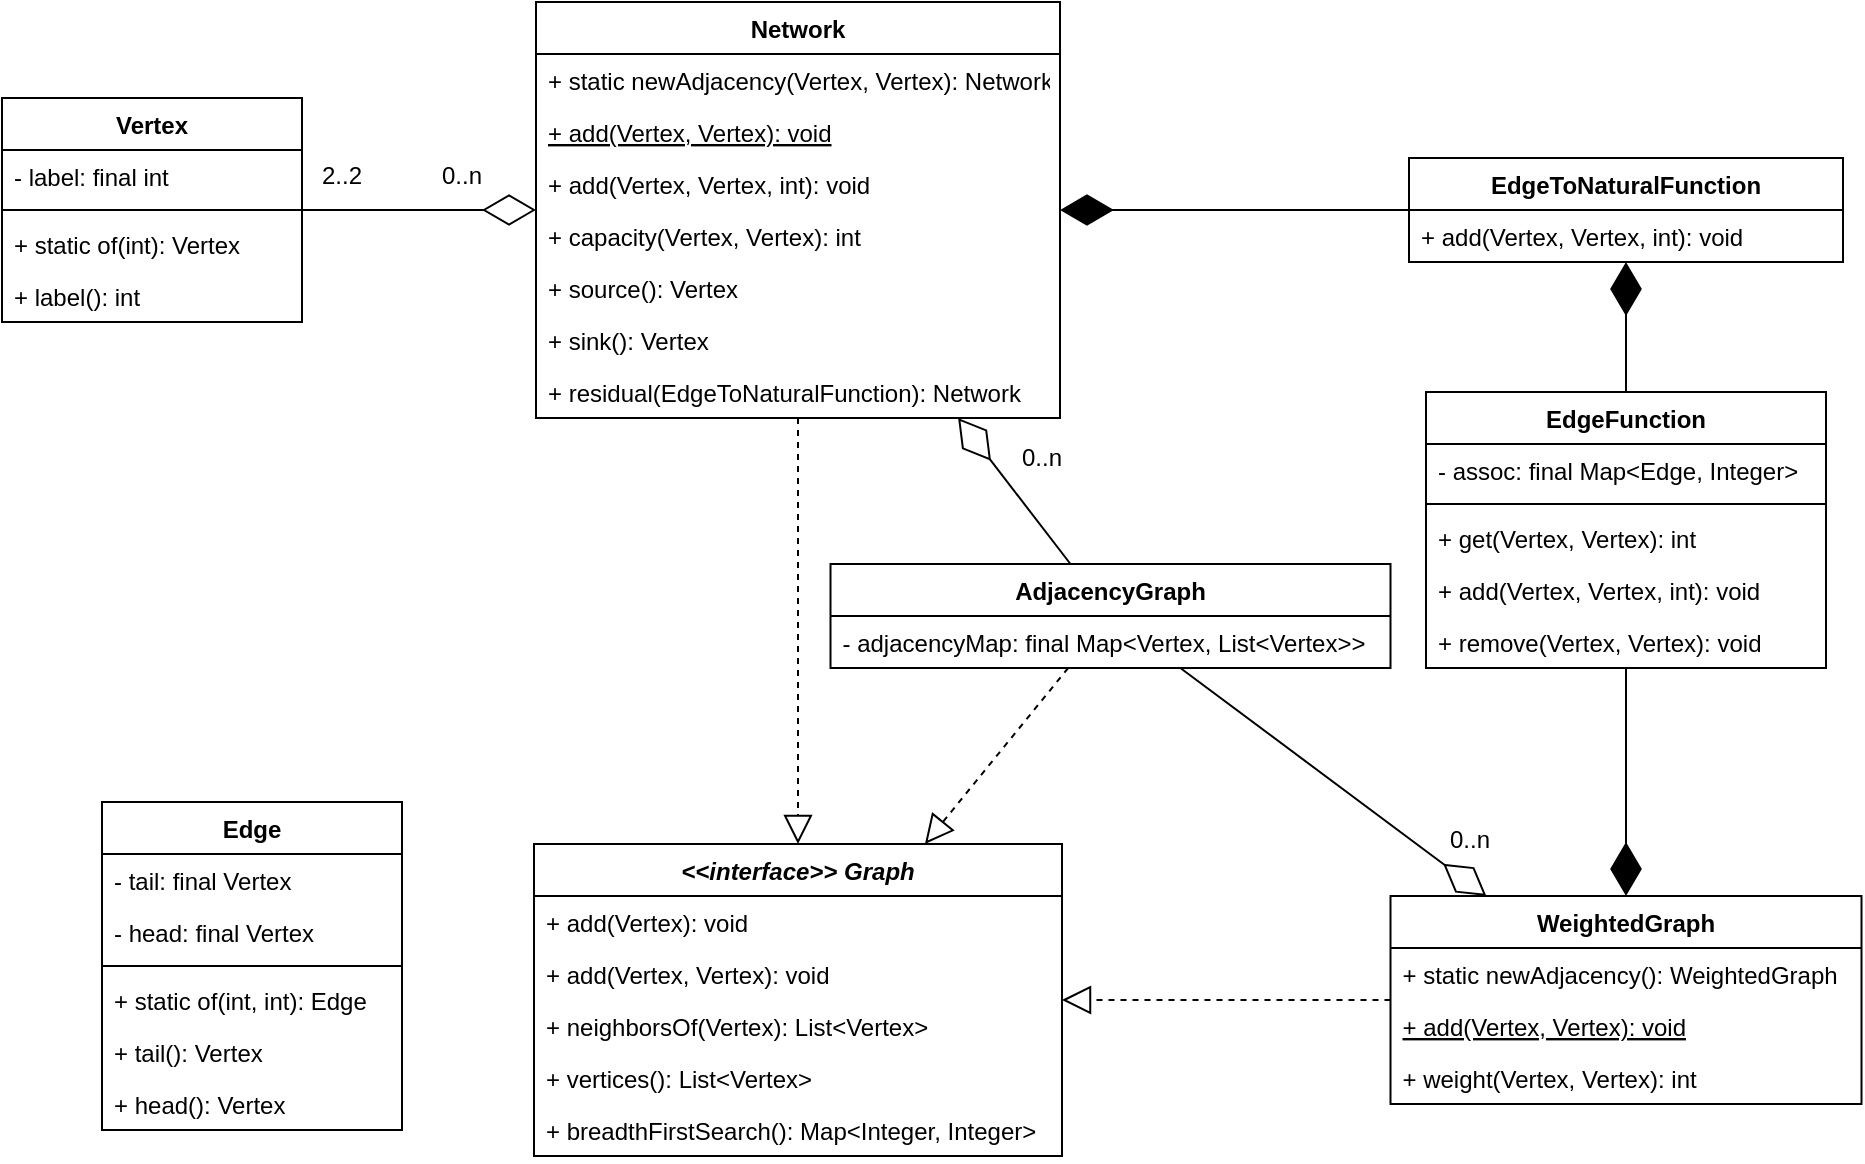 <mxfile version="20.8.16" type="device"><diagram id="C5RBs43oDa-KdzZeNtuy" name="Page-1"><mxGraphModel dx="1434" dy="1602" grid="1" gridSize="10" guides="1" tooltips="1" connect="1" arrows="1" fold="1" page="1" pageScale="1" pageWidth="1169" pageHeight="827" math="0" shadow="0"><root><mxCell id="WIyWlLk6GJQsqaUBKTNV-0"/><mxCell id="WIyWlLk6GJQsqaUBKTNV-1" parent="WIyWlLk6GJQsqaUBKTNV-0"/><mxCell id="hPA0fBPudxdgeRuaVAXN-0" value="&lt;&lt;interface&gt;&gt; Graph" style="swimlane;fontStyle=3;align=center;verticalAlign=top;childLayout=stackLayout;horizontal=1;startSize=26;horizontalStack=0;resizeParent=1;resizeParentMax=0;resizeLast=0;collapsible=1;marginBottom=0;" parent="WIyWlLk6GJQsqaUBKTNV-1" vertex="1"><mxGeometry x="386" y="-312" width="264" height="156" as="geometry"/></mxCell><mxCell id="hPA0fBPudxdgeRuaVAXN-4" value="+ add(Vertex): void" style="text;strokeColor=none;fillColor=none;align=left;verticalAlign=top;spacingLeft=4;spacingRight=4;overflow=hidden;rotatable=0;points=[[0,0.5],[1,0.5]];portConstraint=eastwest;" parent="hPA0fBPudxdgeRuaVAXN-0" vertex="1"><mxGeometry y="26" width="264" height="26" as="geometry"/></mxCell><mxCell id="hPA0fBPudxdgeRuaVAXN-5" value="+ add(Vertex, Vertex): void" style="text;strokeColor=none;fillColor=none;align=left;verticalAlign=top;spacingLeft=4;spacingRight=4;overflow=hidden;rotatable=0;points=[[0,0.5],[1,0.5]];portConstraint=eastwest;" parent="hPA0fBPudxdgeRuaVAXN-0" vertex="1"><mxGeometry y="52" width="264" height="26" as="geometry"/></mxCell><mxCell id="hPA0fBPudxdgeRuaVAXN-6" value="+ neighborsOf(Vertex): List&lt;Vertex&gt;" style="text;strokeColor=none;fillColor=none;align=left;verticalAlign=top;spacingLeft=4;spacingRight=4;overflow=hidden;rotatable=0;points=[[0,0.5],[1,0.5]];portConstraint=eastwest;" parent="hPA0fBPudxdgeRuaVAXN-0" vertex="1"><mxGeometry y="78" width="264" height="26" as="geometry"/></mxCell><mxCell id="KiHzzQNCIfGnm2ail5yr-9" value="+ vertices(): List&lt;Vertex&gt;" style="text;strokeColor=none;fillColor=none;align=left;verticalAlign=top;spacingLeft=4;spacingRight=4;overflow=hidden;rotatable=0;points=[[0,0.5],[1,0.5]];portConstraint=eastwest;" vertex="1" parent="hPA0fBPudxdgeRuaVAXN-0"><mxGeometry y="104" width="264" height="26" as="geometry"/></mxCell><mxCell id="hPA0fBPudxdgeRuaVAXN-13" value="+ breadthFirstSearch(): Map&lt;Integer, Integer&gt;" style="text;strokeColor=none;fillColor=none;align=left;verticalAlign=top;spacingLeft=4;spacingRight=4;overflow=hidden;rotatable=0;points=[[0,0.5],[1,0.5]];portConstraint=eastwest;" parent="hPA0fBPudxdgeRuaVAXN-0" vertex="1"><mxGeometry y="130" width="264" height="26" as="geometry"/></mxCell><mxCell id="hPA0fBPudxdgeRuaVAXN-7" value="AdjacencyGraph" style="swimlane;fontStyle=1;align=center;verticalAlign=top;childLayout=stackLayout;horizontal=1;startSize=26;horizontalStack=0;resizeParent=1;resizeParentMax=0;resizeLast=0;collapsible=1;marginBottom=0;" parent="WIyWlLk6GJQsqaUBKTNV-1" vertex="1"><mxGeometry x="534.25" y="-452" width="280" height="52" as="geometry"/></mxCell><mxCell id="hPA0fBPudxdgeRuaVAXN-11" value="- adjacencyMap: final Map&lt;Vertex, List&lt;Vertex&gt;&gt;" style="text;strokeColor=none;fillColor=none;align=left;verticalAlign=top;spacingLeft=4;spacingRight=4;overflow=hidden;rotatable=0;points=[[0,0.5],[1,0.5]];portConstraint=eastwest;" parent="hPA0fBPudxdgeRuaVAXN-7" vertex="1"><mxGeometry y="26" width="280" height="26" as="geometry"/></mxCell><mxCell id="hPA0fBPudxdgeRuaVAXN-12" value="" style="endArrow=block;dashed=1;endFill=0;endSize=12;html=1;rounded=0;" parent="WIyWlLk6GJQsqaUBKTNV-1" source="hPA0fBPudxdgeRuaVAXN-7" target="hPA0fBPudxdgeRuaVAXN-0" edge="1"><mxGeometry width="160" relative="1" as="geometry"><mxPoint x="468" y="-59" as="sourcePoint"/><mxPoint x="628" y="-59" as="targetPoint"/></mxGeometry></mxCell><mxCell id="2TRhM7OhMwKb9Xg5kjZe-0" value="Vertex" style="swimlane;fontStyle=1;align=center;verticalAlign=top;childLayout=stackLayout;horizontal=1;startSize=26;horizontalStack=0;resizeParent=1;resizeParentMax=0;resizeLast=0;collapsible=1;marginBottom=0;" parent="WIyWlLk6GJQsqaUBKTNV-1" vertex="1"><mxGeometry x="120" y="-685" width="150" height="112" as="geometry"/></mxCell><mxCell id="2TRhM7OhMwKb9Xg5kjZe-1" value="- label: final int" style="text;strokeColor=none;fillColor=none;align=left;verticalAlign=top;spacingLeft=4;spacingRight=4;overflow=hidden;rotatable=0;points=[[0,0.5],[1,0.5]];portConstraint=eastwest;" parent="2TRhM7OhMwKb9Xg5kjZe-0" vertex="1"><mxGeometry y="26" width="150" height="26" as="geometry"/></mxCell><mxCell id="2TRhM7OhMwKb9Xg5kjZe-3" value="" style="line;strokeWidth=1;fillColor=none;align=left;verticalAlign=middle;spacingTop=-1;spacingLeft=3;spacingRight=3;rotatable=0;labelPosition=right;points=[];portConstraint=eastwest;strokeColor=inherit;" parent="2TRhM7OhMwKb9Xg5kjZe-0" vertex="1"><mxGeometry y="52" width="150" height="8" as="geometry"/></mxCell><mxCell id="2TRhM7OhMwKb9Xg5kjZe-2" value="+ static of(int): Vertex" style="text;strokeColor=none;fillColor=none;align=left;verticalAlign=top;spacingLeft=4;spacingRight=4;overflow=hidden;rotatable=0;points=[[0,0.5],[1,0.5]];portConstraint=eastwest;" parent="2TRhM7OhMwKb9Xg5kjZe-0" vertex="1"><mxGeometry y="60" width="150" height="26" as="geometry"/></mxCell><mxCell id="2TRhM7OhMwKb9Xg5kjZe-4" value="+ label(): int" style="text;strokeColor=none;fillColor=none;align=left;verticalAlign=top;spacingLeft=4;spacingRight=4;overflow=hidden;rotatable=0;points=[[0,0.5],[1,0.5]];portConstraint=eastwest;" parent="2TRhM7OhMwKb9Xg5kjZe-0" vertex="1"><mxGeometry y="86" width="150" height="26" as="geometry"/></mxCell><mxCell id="MqZNxrxR5SClOSWIlu3f-7" value="EdgeFunction" style="swimlane;fontStyle=1;align=center;verticalAlign=top;childLayout=stackLayout;horizontal=1;startSize=26;horizontalStack=0;resizeParent=1;resizeParentMax=0;resizeLast=0;collapsible=1;marginBottom=0;" parent="WIyWlLk6GJQsqaUBKTNV-1" vertex="1"><mxGeometry x="832" y="-538" width="200" height="138" as="geometry"/></mxCell><mxCell id="V0Kq6e6BHa_fQk7S8Apn-7" value="- assoc: final Map&lt;Edge, Integer&gt;" style="text;strokeColor=none;fillColor=none;align=left;verticalAlign=top;spacingLeft=4;spacingRight=4;overflow=hidden;rotatable=0;points=[[0,0.5],[1,0.5]];portConstraint=eastwest;" parent="MqZNxrxR5SClOSWIlu3f-7" vertex="1"><mxGeometry y="26" width="200" height="26" as="geometry"/></mxCell><mxCell id="V0Kq6e6BHa_fQk7S8Apn-8" value="" style="line;strokeWidth=1;fillColor=none;align=left;verticalAlign=middle;spacingTop=-1;spacingLeft=3;spacingRight=3;rotatable=0;labelPosition=right;points=[];portConstraint=eastwest;strokeColor=inherit;" parent="MqZNxrxR5SClOSWIlu3f-7" vertex="1"><mxGeometry y="52" width="200" height="8" as="geometry"/></mxCell><mxCell id="MqZNxrxR5SClOSWIlu3f-8" value="+ get(Vertex, Vertex): int" style="text;strokeColor=none;fillColor=none;align=left;verticalAlign=top;spacingLeft=4;spacingRight=4;overflow=hidden;rotatable=0;points=[[0,0.5],[1,0.5]];portConstraint=eastwest;" parent="MqZNxrxR5SClOSWIlu3f-7" vertex="1"><mxGeometry y="60" width="200" height="26" as="geometry"/></mxCell><mxCell id="MqZNxrxR5SClOSWIlu3f-9" value="+ add(Vertex, Vertex, int): void" style="text;strokeColor=none;fillColor=none;align=left;verticalAlign=top;spacingLeft=4;spacingRight=4;overflow=hidden;rotatable=0;points=[[0,0.5],[1,0.5]];portConstraint=eastwest;" parent="MqZNxrxR5SClOSWIlu3f-7" vertex="1"><mxGeometry y="86" width="200" height="26" as="geometry"/></mxCell><mxCell id="MqZNxrxR5SClOSWIlu3f-10" value="+ remove(Vertex, Vertex): void" style="text;strokeColor=none;fillColor=none;align=left;verticalAlign=top;spacingLeft=4;spacingRight=4;overflow=hidden;rotatable=0;points=[[0,0.5],[1,0.5]];portConstraint=eastwest;" parent="MqZNxrxR5SClOSWIlu3f-7" vertex="1"><mxGeometry y="112" width="200" height="26" as="geometry"/></mxCell><mxCell id="RXjzCFWOXxERbdJECEya-0" value="WeightedGraph" style="swimlane;fontStyle=1;align=center;verticalAlign=top;childLayout=stackLayout;horizontal=1;startSize=26;horizontalStack=0;resizeParent=1;resizeParentMax=0;resizeLast=0;collapsible=1;marginBottom=0;" parent="WIyWlLk6GJQsqaUBKTNV-1" vertex="1"><mxGeometry x="814.25" y="-286" width="235.5" height="104" as="geometry"/></mxCell><mxCell id="UmsD5sYYcWpUcMlwhkTF-18" value="+ static newAdjacency(): WeightedGraph" style="text;strokeColor=none;fillColor=none;align=left;verticalAlign=top;spacingLeft=4;spacingRight=4;overflow=hidden;rotatable=0;points=[[0,0.5],[1,0.5]];portConstraint=eastwest;" parent="RXjzCFWOXxERbdJECEya-0" vertex="1"><mxGeometry y="26" width="235.5" height="26" as="geometry"/></mxCell><mxCell id="V0Kq6e6BHa_fQk7S8Apn-10" value="+ add(Vertex, Vertex): void" style="text;strokeColor=none;fillColor=none;align=left;verticalAlign=top;spacingLeft=4;spacingRight=4;overflow=hidden;rotatable=0;points=[[0,0.5],[1,0.5]];portConstraint=eastwest;fontStyle=4" parent="RXjzCFWOXxERbdJECEya-0" vertex="1"><mxGeometry y="52" width="235.5" height="26" as="geometry"/></mxCell><mxCell id="RXjzCFWOXxERbdJECEya-1" value="+ weight(Vertex, Vertex): int" style="text;strokeColor=none;fillColor=none;align=left;verticalAlign=top;spacingLeft=4;spacingRight=4;overflow=hidden;rotatable=0;points=[[0,0.5],[1,0.5]];portConstraint=eastwest;" parent="RXjzCFWOXxERbdJECEya-0" vertex="1"><mxGeometry y="78" width="235.5" height="26" as="geometry"/></mxCell><mxCell id="RXjzCFWOXxERbdJECEya-5" value="" style="endArrow=diamondThin;endFill=0;endSize=24;html=1;rounded=0;" parent="WIyWlLk6GJQsqaUBKTNV-1" source="hPA0fBPudxdgeRuaVAXN-7" target="RXjzCFWOXxERbdJECEya-0" edge="1"><mxGeometry width="160" relative="1" as="geometry"><mxPoint x="498" y="-63" as="sourcePoint"/><mxPoint x="658" y="-63" as="targetPoint"/></mxGeometry></mxCell><mxCell id="RXjzCFWOXxERbdJECEya-6" value="0..n" style="text;html=1;strokeColor=none;fillColor=none;align=center;verticalAlign=middle;whiteSpace=wrap;rounded=0;" parent="WIyWlLk6GJQsqaUBKTNV-1" vertex="1"><mxGeometry x="823.5" y="-329" width="60" height="30" as="geometry"/></mxCell><mxCell id="RXjzCFWOXxERbdJECEya-8" value="" style="endArrow=diamondThin;endFill=1;endSize=24;html=1;rounded=0;" parent="WIyWlLk6GJQsqaUBKTNV-1" source="MqZNxrxR5SClOSWIlu3f-7" target="RXjzCFWOXxERbdJECEya-0" edge="1"><mxGeometry width="160" relative="1" as="geometry"><mxPoint x="518" y="-3" as="sourcePoint"/><mxPoint x="678" y="-3" as="targetPoint"/></mxGeometry></mxCell><mxCell id="V0Kq6e6BHa_fQk7S8Apn-0" value="Edge" style="swimlane;fontStyle=1;align=center;verticalAlign=top;childLayout=stackLayout;horizontal=1;startSize=26;horizontalStack=0;resizeParent=1;resizeParentMax=0;resizeLast=0;collapsible=1;marginBottom=0;" parent="WIyWlLk6GJQsqaUBKTNV-1" vertex="1"><mxGeometry x="170" y="-333" width="150" height="164" as="geometry"/></mxCell><mxCell id="V0Kq6e6BHa_fQk7S8Apn-1" value="- tail: final Vertex" style="text;strokeColor=none;fillColor=none;align=left;verticalAlign=top;spacingLeft=4;spacingRight=4;overflow=hidden;rotatable=0;points=[[0,0.5],[1,0.5]];portConstraint=eastwest;" parent="V0Kq6e6BHa_fQk7S8Apn-0" vertex="1"><mxGeometry y="26" width="150" height="26" as="geometry"/></mxCell><mxCell id="V0Kq6e6BHa_fQk7S8Apn-5" value="- head: final Vertex" style="text;strokeColor=none;fillColor=none;align=left;verticalAlign=top;spacingLeft=4;spacingRight=4;overflow=hidden;rotatable=0;points=[[0,0.5],[1,0.5]];portConstraint=eastwest;" parent="V0Kq6e6BHa_fQk7S8Apn-0" vertex="1"><mxGeometry y="52" width="150" height="26" as="geometry"/></mxCell><mxCell id="V0Kq6e6BHa_fQk7S8Apn-2" value="" style="line;strokeWidth=1;fillColor=none;align=left;verticalAlign=middle;spacingTop=-1;spacingLeft=3;spacingRight=3;rotatable=0;labelPosition=right;points=[];portConstraint=eastwest;strokeColor=inherit;" parent="V0Kq6e6BHa_fQk7S8Apn-0" vertex="1"><mxGeometry y="78" width="150" height="8" as="geometry"/></mxCell><mxCell id="V0Kq6e6BHa_fQk7S8Apn-3" value="+ static of(int, int): Edge" style="text;strokeColor=none;fillColor=none;align=left;verticalAlign=top;spacingLeft=4;spacingRight=4;overflow=hidden;rotatable=0;points=[[0,0.5],[1,0.5]];portConstraint=eastwest;" parent="V0Kq6e6BHa_fQk7S8Apn-0" vertex="1"><mxGeometry y="86" width="150" height="26" as="geometry"/></mxCell><mxCell id="V0Kq6e6BHa_fQk7S8Apn-4" value="+ tail(): Vertex" style="text;strokeColor=none;fillColor=none;align=left;verticalAlign=top;spacingLeft=4;spacingRight=4;overflow=hidden;rotatable=0;points=[[0,0.5],[1,0.5]];portConstraint=eastwest;" parent="V0Kq6e6BHa_fQk7S8Apn-0" vertex="1"><mxGeometry y="112" width="150" height="26" as="geometry"/></mxCell><mxCell id="V0Kq6e6BHa_fQk7S8Apn-6" value="+ head(): Vertex" style="text;strokeColor=none;fillColor=none;align=left;verticalAlign=top;spacingLeft=4;spacingRight=4;overflow=hidden;rotatable=0;points=[[0,0.5],[1,0.5]];portConstraint=eastwest;" parent="V0Kq6e6BHa_fQk7S8Apn-0" vertex="1"><mxGeometry y="138" width="150" height="26" as="geometry"/></mxCell><mxCell id="UmsD5sYYcWpUcMlwhkTF-0" value="Network" style="swimlane;fontStyle=1;align=center;verticalAlign=top;childLayout=stackLayout;horizontal=1;startSize=26;horizontalStack=0;resizeParent=1;resizeParentMax=0;resizeLast=0;collapsible=1;marginBottom=0;" parent="WIyWlLk6GJQsqaUBKTNV-1" vertex="1"><mxGeometry x="387" y="-733" width="262" height="208" as="geometry"/></mxCell><mxCell id="UmsD5sYYcWpUcMlwhkTF-19" value="+ static newAdjacency(Vertex, Vertex): Network" style="text;strokeColor=none;fillColor=none;align=left;verticalAlign=top;spacingLeft=4;spacingRight=4;overflow=hidden;rotatable=0;points=[[0,0.5],[1,0.5]];portConstraint=eastwest;" parent="UmsD5sYYcWpUcMlwhkTF-0" vertex="1"><mxGeometry y="26" width="262" height="26" as="geometry"/></mxCell><mxCell id="VF6BAWWzB6T88tPZD5QR-2" value="+ add(Vertex, Vertex): void" style="text;strokeColor=none;fillColor=none;align=left;verticalAlign=top;spacingLeft=4;spacingRight=4;overflow=hidden;rotatable=0;points=[[0,0.5],[1,0.5]];portConstraint=eastwest;fontStyle=4" parent="UmsD5sYYcWpUcMlwhkTF-0" vertex="1"><mxGeometry y="52" width="262" height="26" as="geometry"/></mxCell><mxCell id="UmsD5sYYcWpUcMlwhkTF-2" value="+ add(Vertex, Vertex, int): void" style="text;strokeColor=none;fillColor=none;align=left;verticalAlign=top;spacingLeft=4;spacingRight=4;overflow=hidden;rotatable=0;points=[[0,0.5],[1,0.5]];portConstraint=eastwest;" parent="UmsD5sYYcWpUcMlwhkTF-0" vertex="1"><mxGeometry y="78" width="262" height="26" as="geometry"/></mxCell><mxCell id="UmsD5sYYcWpUcMlwhkTF-5" value="+ capacity(Vertex, Vertex): int" style="text;strokeColor=none;fillColor=none;align=left;verticalAlign=top;spacingLeft=4;spacingRight=4;overflow=hidden;rotatable=0;points=[[0,0.5],[1,0.5]];portConstraint=eastwest;" parent="UmsD5sYYcWpUcMlwhkTF-0" vertex="1"><mxGeometry y="104" width="262" height="26" as="geometry"/></mxCell><mxCell id="UmsD5sYYcWpUcMlwhkTF-26" value="+ source(): Vertex" style="text;strokeColor=none;fillColor=none;align=left;verticalAlign=top;spacingLeft=4;spacingRight=4;overflow=hidden;rotatable=0;points=[[0,0.5],[1,0.5]];portConstraint=eastwest;" parent="UmsD5sYYcWpUcMlwhkTF-0" vertex="1"><mxGeometry y="130" width="262" height="26" as="geometry"/></mxCell><mxCell id="UmsD5sYYcWpUcMlwhkTF-27" value="+ sink(): Vertex" style="text;strokeColor=none;fillColor=none;align=left;verticalAlign=top;spacingLeft=4;spacingRight=4;overflow=hidden;rotatable=0;points=[[0,0.5],[1,0.5]];portConstraint=eastwest;" parent="UmsD5sYYcWpUcMlwhkTF-0" vertex="1"><mxGeometry y="156" width="262" height="26" as="geometry"/></mxCell><mxCell id="s3BRW3eooVZmECUTkwph-0" value="+ residual(EdgeToNaturalFunction): Network" style="text;strokeColor=none;fillColor=none;align=left;verticalAlign=top;spacingLeft=4;spacingRight=4;overflow=hidden;rotatable=0;points=[[0,0.5],[1,0.5]];portConstraint=eastwest;" parent="UmsD5sYYcWpUcMlwhkTF-0" vertex="1"><mxGeometry y="182" width="262" height="26" as="geometry"/></mxCell><mxCell id="UmsD5sYYcWpUcMlwhkTF-7" value="" style="endArrow=diamondThin;endFill=0;endSize=24;html=1;rounded=0;" parent="WIyWlLk6GJQsqaUBKTNV-1" source="hPA0fBPudxdgeRuaVAXN-7" target="UmsD5sYYcWpUcMlwhkTF-0" edge="1"><mxGeometry width="160" relative="1" as="geometry"><mxPoint x="634" y="-224" as="sourcePoint"/><mxPoint x="835.5" y="-224" as="targetPoint"/></mxGeometry></mxCell><mxCell id="UmsD5sYYcWpUcMlwhkTF-8" value="0..n" style="text;html=1;strokeColor=none;fillColor=none;align=center;verticalAlign=middle;whiteSpace=wrap;rounded=0;" parent="WIyWlLk6GJQsqaUBKTNV-1" vertex="1"><mxGeometry x="610" y="-520" width="60" height="30" as="geometry"/></mxCell><mxCell id="UmsD5sYYcWpUcMlwhkTF-9" value="EdgeToNaturalFunction" style="swimlane;fontStyle=1;align=center;verticalAlign=top;childLayout=stackLayout;horizontal=1;startSize=26;horizontalStack=0;resizeParent=1;resizeParentMax=0;resizeLast=0;collapsible=1;marginBottom=0;" parent="WIyWlLk6GJQsqaUBKTNV-1" vertex="1"><mxGeometry x="823.5" y="-655" width="217" height="52" as="geometry"/></mxCell><mxCell id="UmsD5sYYcWpUcMlwhkTF-17" value="+ add(Vertex, Vertex, int): void" style="text;strokeColor=none;fillColor=none;align=left;verticalAlign=top;spacingLeft=4;spacingRight=4;overflow=hidden;rotatable=0;points=[[0,0.5],[1,0.5]];portConstraint=eastwest;" parent="UmsD5sYYcWpUcMlwhkTF-9" vertex="1"><mxGeometry y="26" width="217" height="26" as="geometry"/></mxCell><mxCell id="UmsD5sYYcWpUcMlwhkTF-15" value="" style="endArrow=diamondThin;endFill=1;endSize=24;html=1;rounded=0;" parent="WIyWlLk6GJQsqaUBKTNV-1" source="MqZNxrxR5SClOSWIlu3f-7" target="UmsD5sYYcWpUcMlwhkTF-9" edge="1"><mxGeometry width="160" relative="1" as="geometry"><mxPoint x="942" y="-377" as="sourcePoint"/><mxPoint x="1019" y="-597" as="targetPoint"/></mxGeometry></mxCell><mxCell id="UmsD5sYYcWpUcMlwhkTF-16" value="" style="endArrow=diamondThin;endFill=1;endSize=24;html=1;rounded=0;" parent="WIyWlLk6GJQsqaUBKTNV-1" source="UmsD5sYYcWpUcMlwhkTF-9" target="UmsD5sYYcWpUcMlwhkTF-0" edge="1"><mxGeometry width="160" relative="1" as="geometry"><mxPoint x="942" y="-484" as="sourcePoint"/><mxPoint x="942" y="-594" as="targetPoint"/></mxGeometry></mxCell><mxCell id="UmsD5sYYcWpUcMlwhkTF-21" value="0..n" style="text;html=1;strokeColor=none;fillColor=none;align=center;verticalAlign=middle;whiteSpace=wrap;rounded=0;" parent="WIyWlLk6GJQsqaUBKTNV-1" vertex="1"><mxGeometry x="320" y="-661" width="60" height="30" as="geometry"/></mxCell><mxCell id="UmsD5sYYcWpUcMlwhkTF-24" value="" style="endArrow=diamondThin;endFill=0;endSize=24;html=1;rounded=0;" parent="WIyWlLk6GJQsqaUBKTNV-1" source="2TRhM7OhMwKb9Xg5kjZe-0" target="UmsD5sYYcWpUcMlwhkTF-0" edge="1"><mxGeometry width="160" relative="1" as="geometry"><mxPoint x="528" y="-289" as="sourcePoint"/><mxPoint x="528" y="-515" as="targetPoint"/></mxGeometry></mxCell><mxCell id="UmsD5sYYcWpUcMlwhkTF-25" value="2..2" style="text;html=1;strokeColor=none;fillColor=none;align=center;verticalAlign=middle;whiteSpace=wrap;rounded=0;" parent="WIyWlLk6GJQsqaUBKTNV-1" vertex="1"><mxGeometry x="260" y="-661" width="60" height="30" as="geometry"/></mxCell><mxCell id="KiHzzQNCIfGnm2ail5yr-0" value="" style="endArrow=block;dashed=1;endFill=0;endSize=12;html=1;rounded=0;" edge="1" parent="WIyWlLk6GJQsqaUBKTNV-1" source="UmsD5sYYcWpUcMlwhkTF-0" target="hPA0fBPudxdgeRuaVAXN-0"><mxGeometry width="160" relative="1" as="geometry"><mxPoint x="663.091" y="-390" as="sourcePoint"/><mxPoint x="580.897" y="-289" as="targetPoint"/></mxGeometry></mxCell><mxCell id="KiHzzQNCIfGnm2ail5yr-1" value="" style="endArrow=block;dashed=1;endFill=0;endSize=12;html=1;rounded=0;" edge="1" parent="WIyWlLk6GJQsqaUBKTNV-1" source="RXjzCFWOXxERbdJECEya-0" target="hPA0fBPudxdgeRuaVAXN-0"><mxGeometry width="160" relative="1" as="geometry"><mxPoint x="663.091" y="-390" as="sourcePoint"/><mxPoint x="590" y="-289" as="targetPoint"/></mxGeometry></mxCell></root></mxGraphModel></diagram></mxfile>